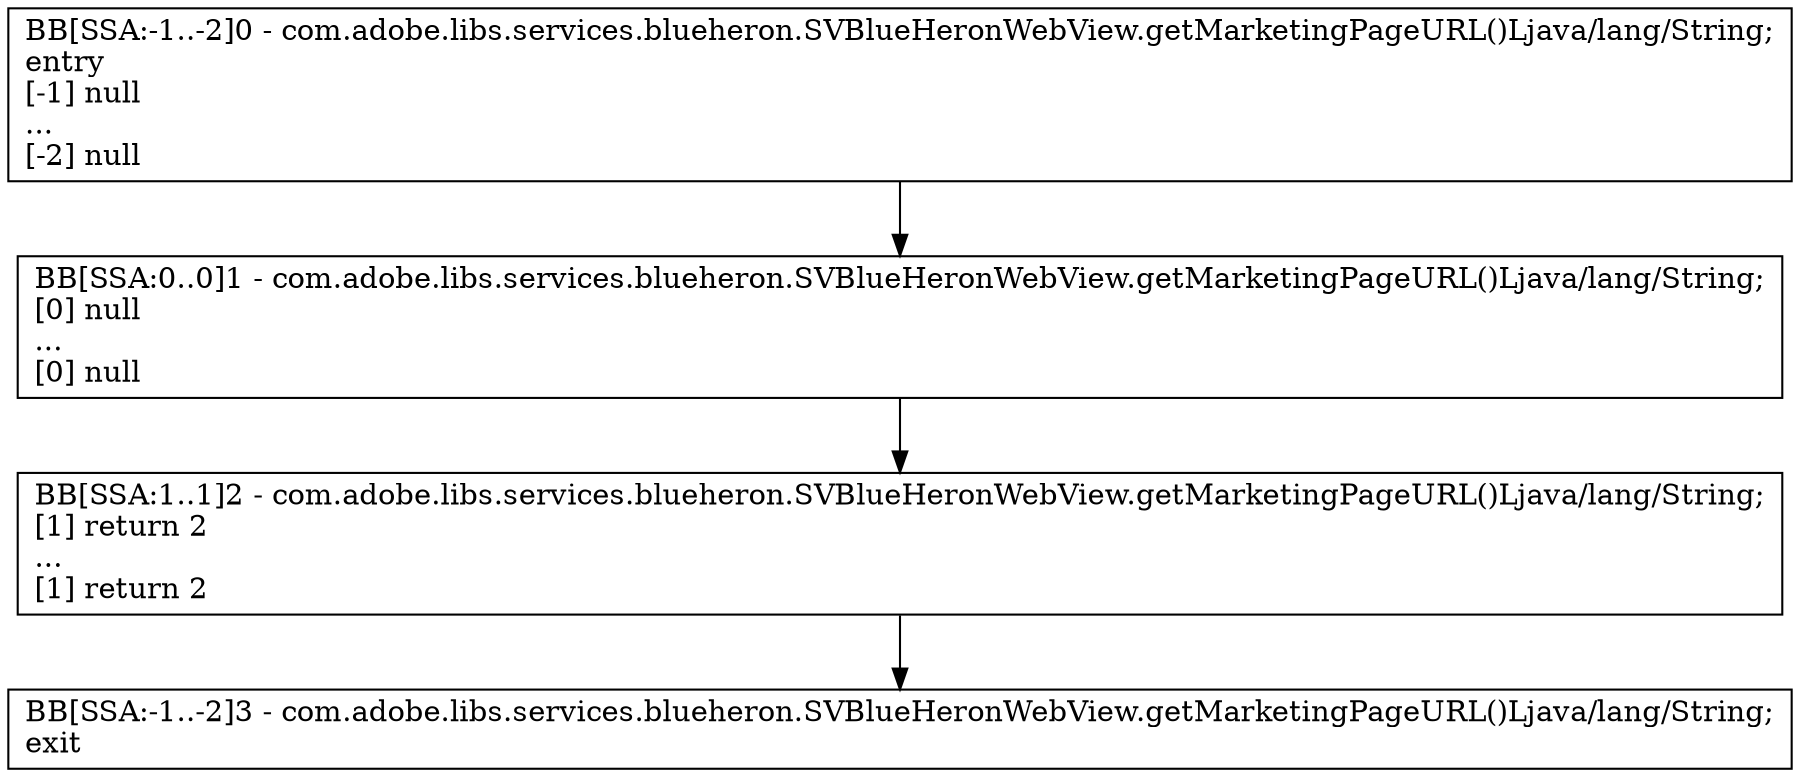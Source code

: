 digraph{
4 [label="BB[SSA:-1..-2]3 - com.adobe.libs.services.blueheron.SVBlueHeronWebView.getMarketingPageURL()Ljava/lang/String;\lexit\l", shape=box, color=black]
2 [label="BB[SSA:0..0]1 - com.adobe.libs.services.blueheron.SVBlueHeronWebView.getMarketingPageURL()Ljava/lang/String;\l[0] null\l...\l[0] null\l", shape=box, color=black]
1 [label="BB[SSA:-1..-2]0 - com.adobe.libs.services.blueheron.SVBlueHeronWebView.getMarketingPageURL()Ljava/lang/String;\lentry\l[-1] null\l...\l[-2] null\l", shape=box, color=black]
3 [label="BB[SSA:1..1]2 - com.adobe.libs.services.blueheron.SVBlueHeronWebView.getMarketingPageURL()Ljava/lang/String;\l[1] return 2\l...\l[1] return 2\l", shape=box, color=black]
1 -> 2
2 -> 3
3 -> 4
}